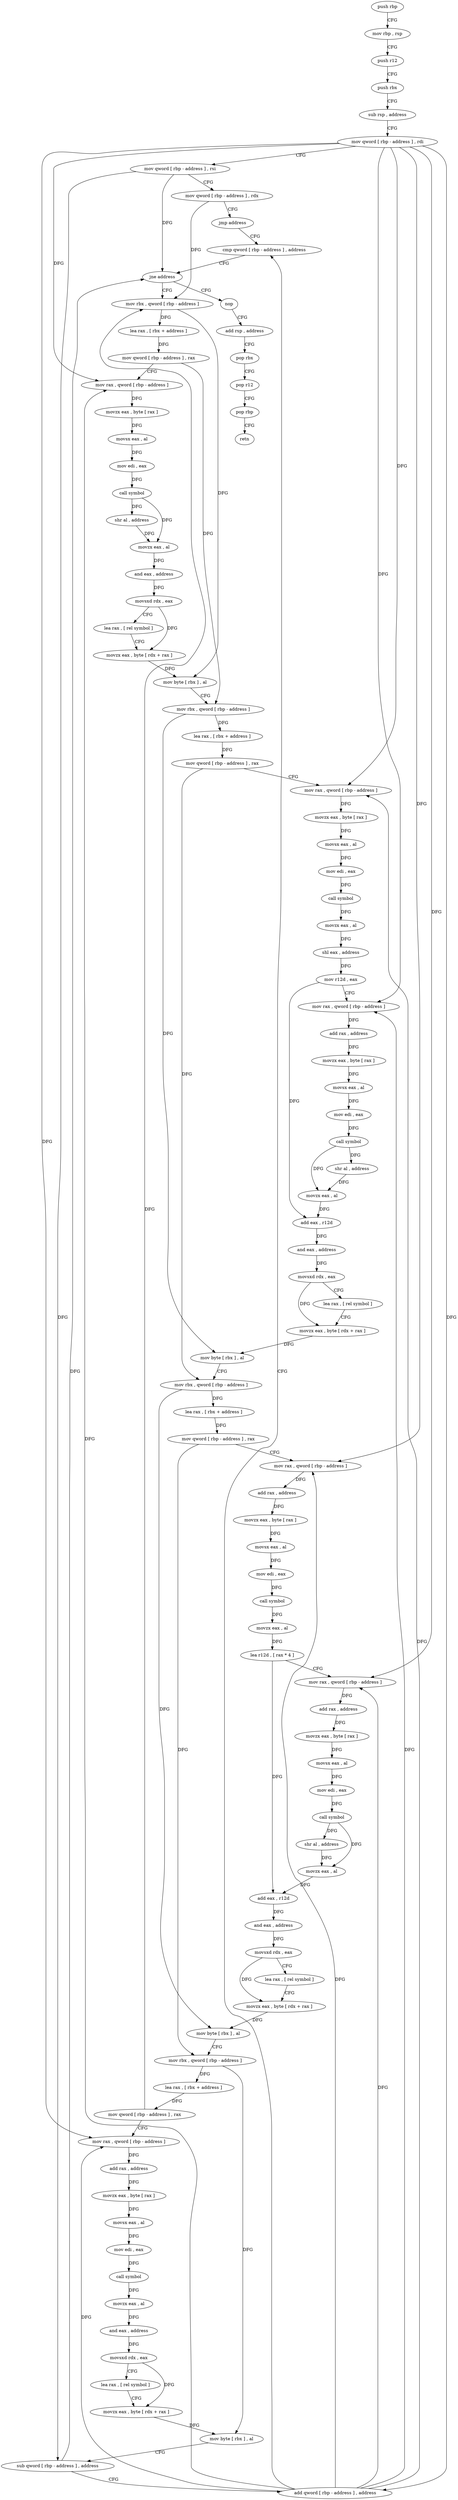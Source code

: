 digraph "func" {
"196614" [label = "push rbp" ]
"196615" [label = "mov rbp , rsp" ]
"196618" [label = "push r12" ]
"196620" [label = "push rbx" ]
"196621" [label = "sub rsp , address" ]
"196625" [label = "mov qword [ rbp - address ] , rdi" ]
"196629" [label = "mov qword [ rbp - address ] , rsi" ]
"196633" [label = "mov qword [ rbp - address ] , rdx" ]
"196637" [label = "jmp address" ]
"196941" [label = "cmp qword [ rbp - address ] , address" ]
"196946" [label = "jne address" ]
"196642" [label = "mov rbx , qword [ rbp - address ]" ]
"196952" [label = "nop" ]
"196646" [label = "lea rax , [ rbx + address ]" ]
"196650" [label = "mov qword [ rbp - address ] , rax" ]
"196654" [label = "mov rax , qword [ rbp - address ]" ]
"196658" [label = "movzx eax , byte [ rax ]" ]
"196661" [label = "movsx eax , al" ]
"196664" [label = "mov edi , eax" ]
"196666" [label = "call symbol" ]
"196671" [label = "shr al , address" ]
"196674" [label = "movzx eax , al" ]
"196677" [label = "and eax , address" ]
"196680" [label = "movsxd rdx , eax" ]
"196683" [label = "lea rax , [ rel symbol ]" ]
"196690" [label = "movzx eax , byte [ rdx + rax ]" ]
"196694" [label = "mov byte [ rbx ] , al" ]
"196696" [label = "mov rbx , qword [ rbp - address ]" ]
"196700" [label = "lea rax , [ rbx + address ]" ]
"196704" [label = "mov qword [ rbp - address ] , rax" ]
"196708" [label = "mov rax , qword [ rbp - address ]" ]
"196712" [label = "movzx eax , byte [ rax ]" ]
"196715" [label = "movsx eax , al" ]
"196718" [label = "mov edi , eax" ]
"196720" [label = "call symbol" ]
"196725" [label = "movzx eax , al" ]
"196728" [label = "shl eax , address" ]
"196731" [label = "mov r12d , eax" ]
"196734" [label = "mov rax , qword [ rbp - address ]" ]
"196738" [label = "add rax , address" ]
"196742" [label = "movzx eax , byte [ rax ]" ]
"196745" [label = "movsx eax , al" ]
"196748" [label = "mov edi , eax" ]
"196750" [label = "call symbol" ]
"196755" [label = "shr al , address" ]
"196758" [label = "movzx eax , al" ]
"196761" [label = "add eax , r12d" ]
"196764" [label = "and eax , address" ]
"196767" [label = "movsxd rdx , eax" ]
"196770" [label = "lea rax , [ rel symbol ]" ]
"196777" [label = "movzx eax , byte [ rdx + rax ]" ]
"196781" [label = "mov byte [ rbx ] , al" ]
"196783" [label = "mov rbx , qword [ rbp - address ]" ]
"196787" [label = "lea rax , [ rbx + address ]" ]
"196791" [label = "mov qword [ rbp - address ] , rax" ]
"196795" [label = "mov rax , qword [ rbp - address ]" ]
"196799" [label = "add rax , address" ]
"196803" [label = "movzx eax , byte [ rax ]" ]
"196806" [label = "movsx eax , al" ]
"196809" [label = "mov edi , eax" ]
"196811" [label = "call symbol" ]
"196816" [label = "movzx eax , al" ]
"196819" [label = "lea r12d , [ rax * 4 ]" ]
"196827" [label = "mov rax , qword [ rbp - address ]" ]
"196831" [label = "add rax , address" ]
"196835" [label = "movzx eax , byte [ rax ]" ]
"196838" [label = "movsx eax , al" ]
"196841" [label = "mov edi , eax" ]
"196843" [label = "call symbol" ]
"196848" [label = "shr al , address" ]
"196851" [label = "movzx eax , al" ]
"196854" [label = "add eax , r12d" ]
"196857" [label = "and eax , address" ]
"196860" [label = "movsxd rdx , eax" ]
"196863" [label = "lea rax , [ rel symbol ]" ]
"196870" [label = "movzx eax , byte [ rdx + rax ]" ]
"196874" [label = "mov byte [ rbx ] , al" ]
"196876" [label = "mov rbx , qword [ rbp - address ]" ]
"196880" [label = "lea rax , [ rbx + address ]" ]
"196884" [label = "mov qword [ rbp - address ] , rax" ]
"196888" [label = "mov rax , qword [ rbp - address ]" ]
"196892" [label = "add rax , address" ]
"196896" [label = "movzx eax , byte [ rax ]" ]
"196899" [label = "movsx eax , al" ]
"196902" [label = "mov edi , eax" ]
"196904" [label = "call symbol" ]
"196909" [label = "movzx eax , al" ]
"196912" [label = "and eax , address" ]
"196915" [label = "movsxd rdx , eax" ]
"196918" [label = "lea rax , [ rel symbol ]" ]
"196925" [label = "movzx eax , byte [ rdx + rax ]" ]
"196929" [label = "mov byte [ rbx ] , al" ]
"196931" [label = "sub qword [ rbp - address ] , address" ]
"196936" [label = "add qword [ rbp - address ] , address" ]
"196953" [label = "add rsp , address" ]
"196957" [label = "pop rbx" ]
"196958" [label = "pop r12" ]
"196960" [label = "pop rbp" ]
"196961" [label = "retn" ]
"196614" -> "196615" [ label = "CFG" ]
"196615" -> "196618" [ label = "CFG" ]
"196618" -> "196620" [ label = "CFG" ]
"196620" -> "196621" [ label = "CFG" ]
"196621" -> "196625" [ label = "CFG" ]
"196625" -> "196629" [ label = "CFG" ]
"196625" -> "196654" [ label = "DFG" ]
"196625" -> "196708" [ label = "DFG" ]
"196625" -> "196734" [ label = "DFG" ]
"196625" -> "196795" [ label = "DFG" ]
"196625" -> "196827" [ label = "DFG" ]
"196625" -> "196888" [ label = "DFG" ]
"196625" -> "196936" [ label = "DFG" ]
"196629" -> "196633" [ label = "CFG" ]
"196629" -> "196946" [ label = "DFG" ]
"196629" -> "196931" [ label = "DFG" ]
"196633" -> "196637" [ label = "CFG" ]
"196633" -> "196642" [ label = "DFG" ]
"196637" -> "196941" [ label = "CFG" ]
"196941" -> "196946" [ label = "CFG" ]
"196946" -> "196642" [ label = "CFG" ]
"196946" -> "196952" [ label = "CFG" ]
"196642" -> "196646" [ label = "DFG" ]
"196642" -> "196694" [ label = "DFG" ]
"196952" -> "196953" [ label = "CFG" ]
"196646" -> "196650" [ label = "DFG" ]
"196650" -> "196654" [ label = "CFG" ]
"196650" -> "196696" [ label = "DFG" ]
"196654" -> "196658" [ label = "DFG" ]
"196658" -> "196661" [ label = "DFG" ]
"196661" -> "196664" [ label = "DFG" ]
"196664" -> "196666" [ label = "DFG" ]
"196666" -> "196671" [ label = "DFG" ]
"196666" -> "196674" [ label = "DFG" ]
"196671" -> "196674" [ label = "DFG" ]
"196674" -> "196677" [ label = "DFG" ]
"196677" -> "196680" [ label = "DFG" ]
"196680" -> "196683" [ label = "CFG" ]
"196680" -> "196690" [ label = "DFG" ]
"196683" -> "196690" [ label = "CFG" ]
"196690" -> "196694" [ label = "DFG" ]
"196694" -> "196696" [ label = "CFG" ]
"196696" -> "196700" [ label = "DFG" ]
"196696" -> "196781" [ label = "DFG" ]
"196700" -> "196704" [ label = "DFG" ]
"196704" -> "196708" [ label = "CFG" ]
"196704" -> "196783" [ label = "DFG" ]
"196708" -> "196712" [ label = "DFG" ]
"196712" -> "196715" [ label = "DFG" ]
"196715" -> "196718" [ label = "DFG" ]
"196718" -> "196720" [ label = "DFG" ]
"196720" -> "196725" [ label = "DFG" ]
"196725" -> "196728" [ label = "DFG" ]
"196728" -> "196731" [ label = "DFG" ]
"196731" -> "196734" [ label = "CFG" ]
"196731" -> "196761" [ label = "DFG" ]
"196734" -> "196738" [ label = "DFG" ]
"196738" -> "196742" [ label = "DFG" ]
"196742" -> "196745" [ label = "DFG" ]
"196745" -> "196748" [ label = "DFG" ]
"196748" -> "196750" [ label = "DFG" ]
"196750" -> "196755" [ label = "DFG" ]
"196750" -> "196758" [ label = "DFG" ]
"196755" -> "196758" [ label = "DFG" ]
"196758" -> "196761" [ label = "DFG" ]
"196761" -> "196764" [ label = "DFG" ]
"196764" -> "196767" [ label = "DFG" ]
"196767" -> "196770" [ label = "CFG" ]
"196767" -> "196777" [ label = "DFG" ]
"196770" -> "196777" [ label = "CFG" ]
"196777" -> "196781" [ label = "DFG" ]
"196781" -> "196783" [ label = "CFG" ]
"196783" -> "196787" [ label = "DFG" ]
"196783" -> "196874" [ label = "DFG" ]
"196787" -> "196791" [ label = "DFG" ]
"196791" -> "196795" [ label = "CFG" ]
"196791" -> "196876" [ label = "DFG" ]
"196795" -> "196799" [ label = "DFG" ]
"196799" -> "196803" [ label = "DFG" ]
"196803" -> "196806" [ label = "DFG" ]
"196806" -> "196809" [ label = "DFG" ]
"196809" -> "196811" [ label = "DFG" ]
"196811" -> "196816" [ label = "DFG" ]
"196816" -> "196819" [ label = "DFG" ]
"196819" -> "196827" [ label = "CFG" ]
"196819" -> "196854" [ label = "DFG" ]
"196827" -> "196831" [ label = "DFG" ]
"196831" -> "196835" [ label = "DFG" ]
"196835" -> "196838" [ label = "DFG" ]
"196838" -> "196841" [ label = "DFG" ]
"196841" -> "196843" [ label = "DFG" ]
"196843" -> "196848" [ label = "DFG" ]
"196843" -> "196851" [ label = "DFG" ]
"196848" -> "196851" [ label = "DFG" ]
"196851" -> "196854" [ label = "DFG" ]
"196854" -> "196857" [ label = "DFG" ]
"196857" -> "196860" [ label = "DFG" ]
"196860" -> "196863" [ label = "CFG" ]
"196860" -> "196870" [ label = "DFG" ]
"196863" -> "196870" [ label = "CFG" ]
"196870" -> "196874" [ label = "DFG" ]
"196874" -> "196876" [ label = "CFG" ]
"196876" -> "196880" [ label = "DFG" ]
"196876" -> "196929" [ label = "DFG" ]
"196880" -> "196884" [ label = "DFG" ]
"196884" -> "196888" [ label = "CFG" ]
"196884" -> "196642" [ label = "DFG" ]
"196888" -> "196892" [ label = "DFG" ]
"196892" -> "196896" [ label = "DFG" ]
"196896" -> "196899" [ label = "DFG" ]
"196899" -> "196902" [ label = "DFG" ]
"196902" -> "196904" [ label = "DFG" ]
"196904" -> "196909" [ label = "DFG" ]
"196909" -> "196912" [ label = "DFG" ]
"196912" -> "196915" [ label = "DFG" ]
"196915" -> "196918" [ label = "CFG" ]
"196915" -> "196925" [ label = "DFG" ]
"196918" -> "196925" [ label = "CFG" ]
"196925" -> "196929" [ label = "DFG" ]
"196929" -> "196931" [ label = "CFG" ]
"196931" -> "196936" [ label = "CFG" ]
"196931" -> "196946" [ label = "DFG" ]
"196936" -> "196941" [ label = "CFG" ]
"196936" -> "196654" [ label = "DFG" ]
"196936" -> "196708" [ label = "DFG" ]
"196936" -> "196734" [ label = "DFG" ]
"196936" -> "196795" [ label = "DFG" ]
"196936" -> "196827" [ label = "DFG" ]
"196936" -> "196888" [ label = "DFG" ]
"196953" -> "196957" [ label = "CFG" ]
"196957" -> "196958" [ label = "CFG" ]
"196958" -> "196960" [ label = "CFG" ]
"196960" -> "196961" [ label = "CFG" ]
}
